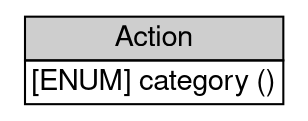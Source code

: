 digraph Action {
	graph [bb="0,0,139,50",
		rankdir=LR
	];
	node [label="\N"];
	Action	[height=0.69444,
		label=<<table BORDER="0" CELLBORDER="1" CELLSPACING="0"> <tr> <td BGCOLOR="#CECECE" HREF="../IDMEFv1/Action.html" TITLE="The Action class is used to describe any actions taken by the analyzer in response to the event. Is is represented in the IDMEF DTD as follows: "><FONT FACE="Nimbus Sans L">Action</FONT></td> </tr>" %<tr><td  HREF="../IDMEFv1/Action.html" TITLE="The default value is &quot;other&quot;.  (See also Section 10.)"><FONT FACE="Nimbus Sans L">[ENUM] category ()</FONT></td></tr>%</table>>,
		pos="69.5,25",
		shape=plaintext,
		width=1.9306];
}
